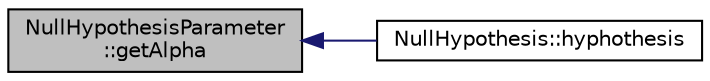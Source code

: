 digraph "NullHypothesisParameter::getAlpha"
{
  edge [fontname="Helvetica",fontsize="10",labelfontname="Helvetica",labelfontsize="10"];
  node [fontname="Helvetica",fontsize="10",shape=record];
  rankdir="LR";
  Node5 [label="NullHypothesisParameter\l::getAlpha",height=0.2,width=0.4,color="black", fillcolor="grey75", style="filled", fontcolor="black"];
  Node5 -> Node6 [dir="back",color="midnightblue",fontsize="10",style="solid",fontname="Helvetica"];
  Node6 [label="NullHypothesis::hyphothesis",height=0.2,width=0.4,color="black", fillcolor="white", style="filled",URL="$class_null_hypothesis.html#a174eefddec16be350423e01a3bb5025d"];
}
